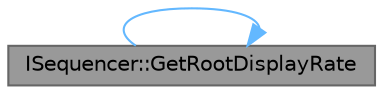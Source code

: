 digraph "ISequencer::GetRootDisplayRate"
{
 // INTERACTIVE_SVG=YES
 // LATEX_PDF_SIZE
  bgcolor="transparent";
  edge [fontname=Helvetica,fontsize=10,labelfontname=Helvetica,labelfontsize=10];
  node [fontname=Helvetica,fontsize=10,shape=box,height=0.2,width=0.4];
  rankdir="LR";
  Node1 [id="Node000001",label="ISequencer::GetRootDisplayRate",height=0.2,width=0.4,color="gray40", fillcolor="grey60", style="filled", fontcolor="black",tooltip="Get the display rate of the currently root sequence."];
  Node1 -> Node1 [id="edge1_Node000001_Node000001",color="steelblue1",style="solid",tooltip=" "];
}
